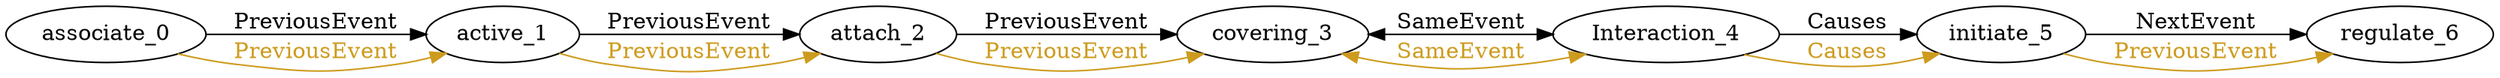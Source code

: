 digraph finite_state_machine { 
	rankdir=LR;
	size="50,50";
node0 [label = "associate_0"]
node1 [label = "active_1"]
node2 [label = "attach_2"]
node3 [label = "covering_3"]
node4 [label = "Interaction_4"]
node5 [label = "initiate_5"]
node6 [label = "regulate_6"]
node0 -> node1 [ label = "PreviousEvent" fontcolor="black"  color = "Black"];
node0 -> node1 [ label = "PreviousEvent" fontcolor="goldenrod3"  color = "goldenrod3"];
node1 -> node2 [ label = "PreviousEvent" fontcolor="black"  color = "Black"];
node1 -> node2 [ label = "PreviousEvent" fontcolor="goldenrod3"  color = "goldenrod3"];
node2 -> node3 [ label = "PreviousEvent" fontcolor="black"  color = "Black"];
node2 -> node3 [ label = "PreviousEvent" fontcolor="goldenrod3"  color = "goldenrod3"];
node3 -> node4 [ label = "SameEvent" fontcolor="black" dir = "both" color = "Black"];
node3 -> node4 [ label = "SameEvent" fontcolor="goldenrod3" dir = "both" color = "goldenrod3"];
node4 -> node5 [ label = "Causes" fontcolor="black"  color = "Black"];
node4 -> node5 [ label = "Causes" fontcolor="goldenrod3"  color = "goldenrod3"];
node5 -> node6 [ label = "NextEvent" fontcolor="black"  color = "Black"];
node5 -> node6 [ label = "PreviousEvent" fontcolor="goldenrod3"  color = "goldenrod3"];
}